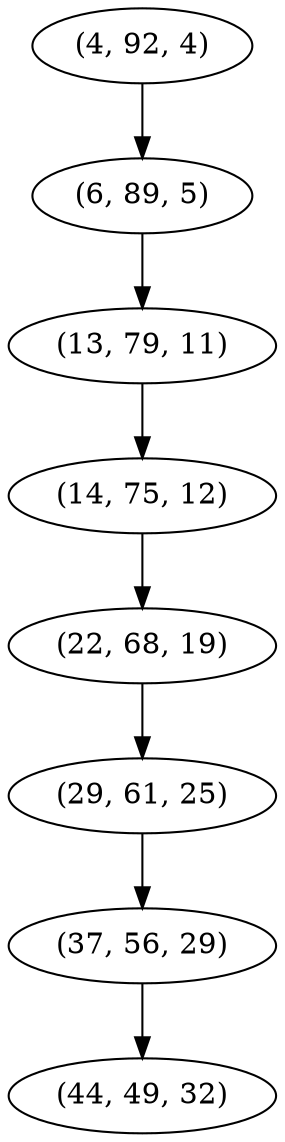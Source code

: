 digraph tree {
    "(4, 92, 4)";
    "(6, 89, 5)";
    "(13, 79, 11)";
    "(14, 75, 12)";
    "(22, 68, 19)";
    "(29, 61, 25)";
    "(37, 56, 29)";
    "(44, 49, 32)";
    "(4, 92, 4)" -> "(6, 89, 5)";
    "(6, 89, 5)" -> "(13, 79, 11)";
    "(13, 79, 11)" -> "(14, 75, 12)";
    "(14, 75, 12)" -> "(22, 68, 19)";
    "(22, 68, 19)" -> "(29, 61, 25)";
    "(29, 61, 25)" -> "(37, 56, 29)";
    "(37, 56, 29)" -> "(44, 49, 32)";
}
